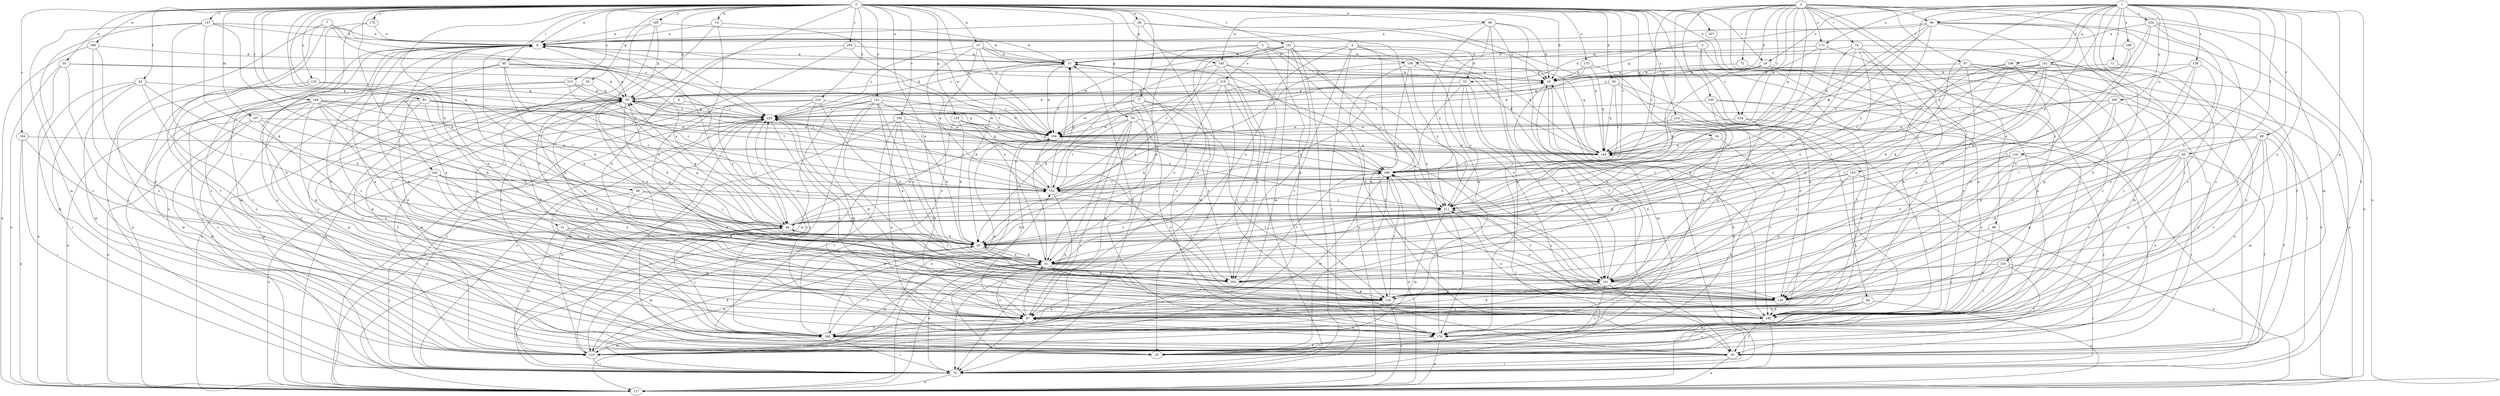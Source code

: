 strict digraph  {
0;
1;
2;
3;
4;
5;
6;
7;
8;
14;
16;
18;
25;
30;
31;
32;
33;
35;
37;
38;
41;
43;
45;
49;
50;
53;
54;
55;
58;
59;
66;
67;
71;
72;
74;
76;
77;
82;
84;
93;
94;
95;
96;
97;
98;
100;
101;
107;
109;
110;
116;
117;
123;
126;
129;
135;
140;
141;
143;
147;
148;
151;
152;
154;
155;
159;
160;
161;
162;
168;
169;
170;
172;
173;
176;
182;
184;
185;
189;
194;
196;
198;
200;
202;
205;
207;
210;
211;
214;
215;
216;
218;
219;
220;
0 -> 8  [label=a];
0 -> 14  [label=b];
0 -> 16  [label=b];
0 -> 18  [label=c];
0 -> 30  [label=d];
0 -> 31  [label=d];
0 -> 35  [label=e];
0 -> 37  [label=e];
0 -> 38  [label=e];
0 -> 41  [label=e];
0 -> 43  [label=f];
0 -> 53  [label=g];
0 -> 54  [label=g];
0 -> 55  [label=g];
0 -> 58  [label=g];
0 -> 59  [label=g];
0 -> 66  [label=h];
0 -> 67  [label=h];
0 -> 77  [label=j];
0 -> 82  [label=j];
0 -> 93  [label=k];
0 -> 94  [label=l];
0 -> 95  [label=l];
0 -> 107  [label=m];
0 -> 123  [label=o];
0 -> 129  [label=p];
0 -> 140  [label=q];
0 -> 147  [label=r];
0 -> 148  [label=r];
0 -> 151  [label=r];
0 -> 161  [label=t];
0 -> 162  [label=t];
0 -> 168  [label=t];
0 -> 169  [label=u];
0 -> 170  [label=u];
0 -> 172  [label=u];
0 -> 182  [label=v];
0 -> 184  [label=v];
0 -> 185  [label=v];
0 -> 189  [label=w];
0 -> 194  [label=w];
0 -> 205  [label=y];
0 -> 207  [label=y];
0 -> 210  [label=y];
0 -> 214  [label=z];
0 -> 215  [label=z];
1 -> 18  [label=c];
1 -> 25  [label=c];
1 -> 41  [label=e];
1 -> 45  [label=f];
1 -> 49  [label=f];
1 -> 50  [label=f];
1 -> 71  [label=i];
1 -> 96  [label=l];
1 -> 116  [label=n];
1 -> 126  [label=o];
1 -> 135  [label=p];
1 -> 140  [label=q];
1 -> 141  [label=q];
1 -> 154  [label=s];
1 -> 155  [label=s];
1 -> 159  [label=s];
1 -> 173  [label=u];
1 -> 196  [label=x];
1 -> 198  [label=x];
1 -> 200  [label=x];
1 -> 202  [label=x];
1 -> 211  [label=y];
2 -> 16  [label=b];
2 -> 25  [label=c];
2 -> 50  [label=f];
2 -> 72  [label=i];
2 -> 74  [label=i];
2 -> 84  [label=j];
2 -> 96  [label=l];
2 -> 97  [label=l];
2 -> 98  [label=l];
2 -> 100  [label=l];
2 -> 117  [label=n];
2 -> 143  [label=q];
2 -> 152  [label=r];
2 -> 173  [label=u];
2 -> 194  [label=w];
2 -> 211  [label=y];
2 -> 216  [label=z];
2 -> 218  [label=z];
3 -> 32  [label=d];
3 -> 67  [label=h];
3 -> 109  [label=m];
3 -> 176  [label=u];
3 -> 218  [label=z];
4 -> 32  [label=d];
4 -> 33  [label=d];
4 -> 41  [label=e];
4 -> 76  [label=i];
4 -> 126  [label=o];
4 -> 160  [label=s];
4 -> 168  [label=t];
5 -> 41  [label=e];
5 -> 101  [label=l];
5 -> 109  [label=m];
5 -> 110  [label=m];
5 -> 135  [label=p];
5 -> 211  [label=y];
5 -> 219  [label=z];
5 -> 220  [label=z];
6 -> 110  [label=m];
6 -> 220  [label=z];
7 -> 8  [label=a];
7 -> 50  [label=f];
7 -> 76  [label=i];
7 -> 117  [label=n];
7 -> 152  [label=r];
7 -> 220  [label=z];
8 -> 33  [label=d];
8 -> 67  [label=h];
8 -> 76  [label=i];
8 -> 84  [label=j];
8 -> 110  [label=m];
8 -> 202  [label=x];
8 -> 220  [label=z];
14 -> 8  [label=a];
14 -> 67  [label=h];
14 -> 194  [label=w];
14 -> 202  [label=x];
16 -> 59  [label=g];
16 -> 101  [label=l];
16 -> 110  [label=m];
16 -> 176  [label=u];
16 -> 194  [label=w];
18 -> 16  [label=b];
18 -> 185  [label=v];
18 -> 194  [label=w];
18 -> 211  [label=y];
25 -> 59  [label=g];
25 -> 143  [label=q];
25 -> 168  [label=t];
30 -> 59  [label=g];
30 -> 126  [label=o];
30 -> 143  [label=q];
30 -> 168  [label=t];
30 -> 185  [label=v];
31 -> 67  [label=h];
31 -> 93  [label=k];
31 -> 110  [label=m];
31 -> 135  [label=p];
32 -> 59  [label=g];
32 -> 76  [label=i];
32 -> 101  [label=l];
32 -> 168  [label=t];
32 -> 211  [label=y];
33 -> 16  [label=b];
33 -> 93  [label=k];
33 -> 194  [label=w];
35 -> 16  [label=b];
35 -> 59  [label=g];
35 -> 110  [label=m];
35 -> 117  [label=n];
35 -> 160  [label=s];
37 -> 33  [label=d];
37 -> 41  [label=e];
37 -> 143  [label=q];
37 -> 160  [label=s];
37 -> 176  [label=u];
37 -> 194  [label=w];
37 -> 220  [label=z];
38 -> 8  [label=a];
38 -> 16  [label=b];
38 -> 67  [label=h];
38 -> 76  [label=i];
38 -> 126  [label=o];
38 -> 143  [label=q];
41 -> 25  [label=c];
41 -> 33  [label=d];
41 -> 59  [label=g];
41 -> 84  [label=j];
41 -> 93  [label=k];
41 -> 101  [label=l];
41 -> 110  [label=m];
41 -> 160  [label=s];
41 -> 176  [label=u];
41 -> 185  [label=v];
41 -> 202  [label=x];
43 -> 59  [label=g];
43 -> 76  [label=i];
43 -> 93  [label=k];
43 -> 110  [label=m];
43 -> 117  [label=n];
43 -> 185  [label=v];
45 -> 25  [label=c];
45 -> 41  [label=e];
45 -> 50  [label=f];
45 -> 126  [label=o];
45 -> 135  [label=p];
45 -> 168  [label=t];
45 -> 176  [label=u];
49 -> 50  [label=f];
49 -> 67  [label=h];
49 -> 110  [label=m];
49 -> 135  [label=p];
49 -> 143  [label=q];
49 -> 176  [label=u];
49 -> 185  [label=v];
50 -> 67  [label=h];
50 -> 76  [label=i];
50 -> 117  [label=n];
53 -> 67  [label=h];
53 -> 76  [label=i];
53 -> 101  [label=l];
53 -> 117  [label=n];
53 -> 152  [label=r];
53 -> 176  [label=u];
53 -> 194  [label=w];
54 -> 41  [label=e];
54 -> 93  [label=k];
54 -> 143  [label=q];
54 -> 185  [label=v];
55 -> 59  [label=g];
55 -> 67  [label=h];
55 -> 117  [label=n];
58 -> 41  [label=e];
58 -> 84  [label=j];
58 -> 160  [label=s];
58 -> 211  [label=y];
59 -> 33  [label=d];
59 -> 41  [label=e];
59 -> 50  [label=f];
59 -> 93  [label=k];
59 -> 160  [label=s];
59 -> 168  [label=t];
59 -> 176  [label=u];
59 -> 202  [label=x];
59 -> 220  [label=z];
66 -> 8  [label=a];
66 -> 16  [label=b];
66 -> 50  [label=f];
66 -> 160  [label=s];
66 -> 176  [label=u];
66 -> 185  [label=v];
66 -> 211  [label=y];
67 -> 8  [label=a];
67 -> 41  [label=e];
67 -> 76  [label=i];
67 -> 160  [label=s];
67 -> 176  [label=u];
71 -> 16  [label=b];
71 -> 176  [label=u];
72 -> 16  [label=b];
72 -> 76  [label=i];
74 -> 33  [label=d];
74 -> 41  [label=e];
74 -> 67  [label=h];
74 -> 84  [label=j];
74 -> 93  [label=k];
74 -> 110  [label=m];
74 -> 135  [label=p];
76 -> 16  [label=b];
76 -> 41  [label=e];
76 -> 59  [label=g];
76 -> 84  [label=j];
76 -> 93  [label=k];
76 -> 117  [label=n];
76 -> 220  [label=z];
77 -> 50  [label=f];
77 -> 93  [label=k];
77 -> 194  [label=w];
77 -> 202  [label=x];
77 -> 220  [label=z];
82 -> 84  [label=j];
82 -> 110  [label=m];
82 -> 126  [label=o];
82 -> 152  [label=r];
82 -> 168  [label=t];
82 -> 220  [label=z];
84 -> 8  [label=a];
84 -> 16  [label=b];
84 -> 25  [label=c];
84 -> 59  [label=g];
84 -> 93  [label=k];
84 -> 152  [label=r];
84 -> 194  [label=w];
93 -> 41  [label=e];
93 -> 59  [label=g];
93 -> 110  [label=m];
93 -> 135  [label=p];
93 -> 211  [label=y];
94 -> 67  [label=h];
94 -> 110  [label=m];
94 -> 117  [label=n];
94 -> 185  [label=v];
95 -> 16  [label=b];
95 -> 59  [label=g];
95 -> 84  [label=j];
95 -> 93  [label=k];
95 -> 117  [label=n];
95 -> 168  [label=t];
95 -> 185  [label=v];
96 -> 8  [label=a];
96 -> 50  [label=f];
96 -> 59  [label=g];
96 -> 67  [label=h];
96 -> 117  [label=n];
96 -> 126  [label=o];
96 -> 143  [label=q];
96 -> 168  [label=t];
96 -> 211  [label=y];
97 -> 16  [label=b];
97 -> 117  [label=n];
97 -> 126  [label=o];
97 -> 176  [label=u];
97 -> 185  [label=v];
97 -> 202  [label=x];
98 -> 93  [label=k];
98 -> 117  [label=n];
98 -> 185  [label=v];
100 -> 50  [label=f];
100 -> 76  [label=i];
100 -> 93  [label=k];
100 -> 135  [label=p];
100 -> 220  [label=z];
101 -> 8  [label=a];
101 -> 16  [label=b];
101 -> 25  [label=c];
101 -> 67  [label=h];
101 -> 117  [label=n];
101 -> 126  [label=o];
101 -> 135  [label=p];
101 -> 160  [label=s];
101 -> 211  [label=y];
107 -> 93  [label=k];
107 -> 110  [label=m];
107 -> 117  [label=n];
107 -> 135  [label=p];
107 -> 194  [label=w];
109 -> 16  [label=b];
109 -> 101  [label=l];
109 -> 117  [label=n];
109 -> 135  [label=p];
109 -> 152  [label=r];
109 -> 211  [label=y];
110 -> 8  [label=a];
110 -> 76  [label=i];
110 -> 93  [label=k];
110 -> 220  [label=z];
116 -> 25  [label=c];
116 -> 41  [label=e];
116 -> 101  [label=l];
116 -> 126  [label=o];
116 -> 168  [label=t];
117 -> 152  [label=r];
117 -> 220  [label=z];
123 -> 25  [label=c];
123 -> 59  [label=g];
123 -> 152  [label=r];
123 -> 160  [label=s];
126 -> 33  [label=d];
126 -> 67  [label=h];
126 -> 185  [label=v];
129 -> 50  [label=f];
129 -> 93  [label=k];
129 -> 168  [label=t];
129 -> 194  [label=w];
129 -> 211  [label=y];
135 -> 8  [label=a];
135 -> 67  [label=h];
135 -> 84  [label=j];
135 -> 117  [label=n];
135 -> 168  [label=t];
135 -> 220  [label=z];
140 -> 16  [label=b];
140 -> 76  [label=i];
140 -> 93  [label=k];
140 -> 152  [label=r];
140 -> 160  [label=s];
141 -> 16  [label=b];
141 -> 76  [label=i];
141 -> 93  [label=k];
141 -> 101  [label=l];
141 -> 152  [label=r];
141 -> 185  [label=v];
141 -> 194  [label=w];
141 -> 211  [label=y];
143 -> 33  [label=d];
143 -> 168  [label=t];
143 -> 194  [label=w];
147 -> 8  [label=a];
147 -> 25  [label=c];
147 -> 33  [label=d];
147 -> 84  [label=j];
147 -> 93  [label=k];
147 -> 101  [label=l];
147 -> 110  [label=m];
148 -> 25  [label=c];
148 -> 84  [label=j];
148 -> 93  [label=k];
148 -> 117  [label=n];
148 -> 126  [label=o];
148 -> 135  [label=p];
148 -> 143  [label=q];
148 -> 152  [label=r];
148 -> 185  [label=v];
148 -> 220  [label=z];
151 -> 41  [label=e];
151 -> 76  [label=i];
151 -> 101  [label=l];
151 -> 110  [label=m];
151 -> 152  [label=r];
151 -> 194  [label=w];
151 -> 202  [label=x];
151 -> 220  [label=z];
152 -> 8  [label=a];
152 -> 33  [label=d];
152 -> 76  [label=i];
152 -> 202  [label=x];
152 -> 211  [label=y];
152 -> 220  [label=z];
154 -> 8  [label=a];
154 -> 101  [label=l];
154 -> 110  [label=m];
154 -> 143  [label=q];
154 -> 160  [label=s];
154 -> 185  [label=v];
155 -> 67  [label=h];
155 -> 93  [label=k];
155 -> 135  [label=p];
155 -> 152  [label=r];
155 -> 160  [label=s];
159 -> 16  [label=b];
159 -> 101  [label=l];
159 -> 126  [label=o];
159 -> 135  [label=p];
159 -> 143  [label=q];
160 -> 50  [label=f];
160 -> 76  [label=i];
160 -> 84  [label=j];
160 -> 110  [label=m];
160 -> 194  [label=w];
160 -> 220  [label=z];
161 -> 33  [label=d];
161 -> 50  [label=f];
161 -> 76  [label=i];
161 -> 110  [label=m];
161 -> 143  [label=q];
161 -> 152  [label=r];
161 -> 194  [label=w];
161 -> 202  [label=x];
162 -> 25  [label=c];
162 -> 93  [label=k];
162 -> 117  [label=n];
162 -> 135  [label=p];
162 -> 152  [label=r];
162 -> 202  [label=x];
162 -> 211  [label=y];
168 -> 59  [label=g];
168 -> 110  [label=m];
168 -> 117  [label=n];
168 -> 152  [label=r];
169 -> 8  [label=a];
169 -> 33  [label=d];
169 -> 59  [label=g];
169 -> 126  [label=o];
169 -> 211  [label=y];
170 -> 16  [label=b];
170 -> 76  [label=i];
170 -> 143  [label=q];
170 -> 176  [label=u];
172 -> 8  [label=a];
172 -> 25  [label=c];
172 -> 67  [label=h];
173 -> 33  [label=d];
173 -> 126  [label=o];
173 -> 211  [label=y];
173 -> 220  [label=z];
176 -> 25  [label=c];
176 -> 33  [label=d];
176 -> 117  [label=n];
176 -> 168  [label=t];
176 -> 220  [label=z];
182 -> 67  [label=h];
182 -> 76  [label=i];
182 -> 93  [label=k];
182 -> 117  [label=n];
182 -> 176  [label=u];
182 -> 194  [label=w];
184 -> 76  [label=i];
184 -> 117  [label=n];
184 -> 143  [label=q];
184 -> 185  [label=v];
185 -> 8  [label=a];
185 -> 50  [label=f];
185 -> 76  [label=i];
185 -> 168  [label=t];
185 -> 211  [label=y];
185 -> 220  [label=z];
189 -> 33  [label=d];
189 -> 67  [label=h];
189 -> 117  [label=n];
189 -> 160  [label=s];
194 -> 59  [label=g];
194 -> 67  [label=h];
194 -> 117  [label=n];
194 -> 126  [label=o];
194 -> 143  [label=q];
196 -> 16  [label=b];
196 -> 84  [label=j];
196 -> 93  [label=k];
196 -> 117  [label=n];
196 -> 126  [label=o];
196 -> 152  [label=r];
198 -> 33  [label=d];
198 -> 143  [label=q];
198 -> 202  [label=x];
200 -> 25  [label=c];
200 -> 41  [label=e];
200 -> 126  [label=o];
200 -> 135  [label=p];
200 -> 143  [label=q];
200 -> 220  [label=z];
202 -> 135  [label=p];
202 -> 168  [label=t];
205 -> 25  [label=c];
205 -> 33  [label=d];
205 -> 160  [label=s];
205 -> 168  [label=t];
207 -> 176  [label=u];
210 -> 41  [label=e];
210 -> 76  [label=i];
210 -> 84  [label=j];
210 -> 176  [label=u];
210 -> 194  [label=w];
210 -> 220  [label=z];
211 -> 84  [label=j];
211 -> 93  [label=k];
211 -> 110  [label=m];
211 -> 126  [label=o];
211 -> 176  [label=u];
214 -> 185  [label=v];
214 -> 194  [label=w];
214 -> 202  [label=x];
215 -> 50  [label=f];
215 -> 59  [label=g];
215 -> 117  [label=n];
215 -> 152  [label=r];
215 -> 168  [label=t];
216 -> 50  [label=f];
216 -> 76  [label=i];
216 -> 101  [label=l];
216 -> 135  [label=p];
216 -> 185  [label=v];
218 -> 67  [label=h];
218 -> 101  [label=l];
218 -> 194  [label=w];
219 -> 25  [label=c];
219 -> 41  [label=e];
219 -> 59  [label=g];
219 -> 93  [label=k];
219 -> 185  [label=v];
219 -> 202  [label=x];
219 -> 211  [label=y];
220 -> 16  [label=b];
220 -> 59  [label=g];
220 -> 84  [label=j];
220 -> 110  [label=m];
220 -> 117  [label=n];
220 -> 143  [label=q];
220 -> 185  [label=v];
220 -> 194  [label=w];
}
